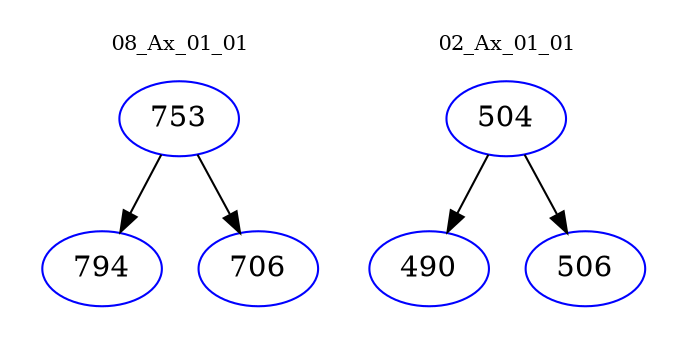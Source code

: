 digraph{
subgraph cluster_0 {
color = white
label = "08_Ax_01_01";
fontsize=10;
T0_753 [label="753", color="blue"]
T0_753 -> T0_794 [color="black"]
T0_794 [label="794", color="blue"]
T0_753 -> T0_706 [color="black"]
T0_706 [label="706", color="blue"]
}
subgraph cluster_1 {
color = white
label = "02_Ax_01_01";
fontsize=10;
T1_504 [label="504", color="blue"]
T1_504 -> T1_490 [color="black"]
T1_490 [label="490", color="blue"]
T1_504 -> T1_506 [color="black"]
T1_506 [label="506", color="blue"]
}
}
